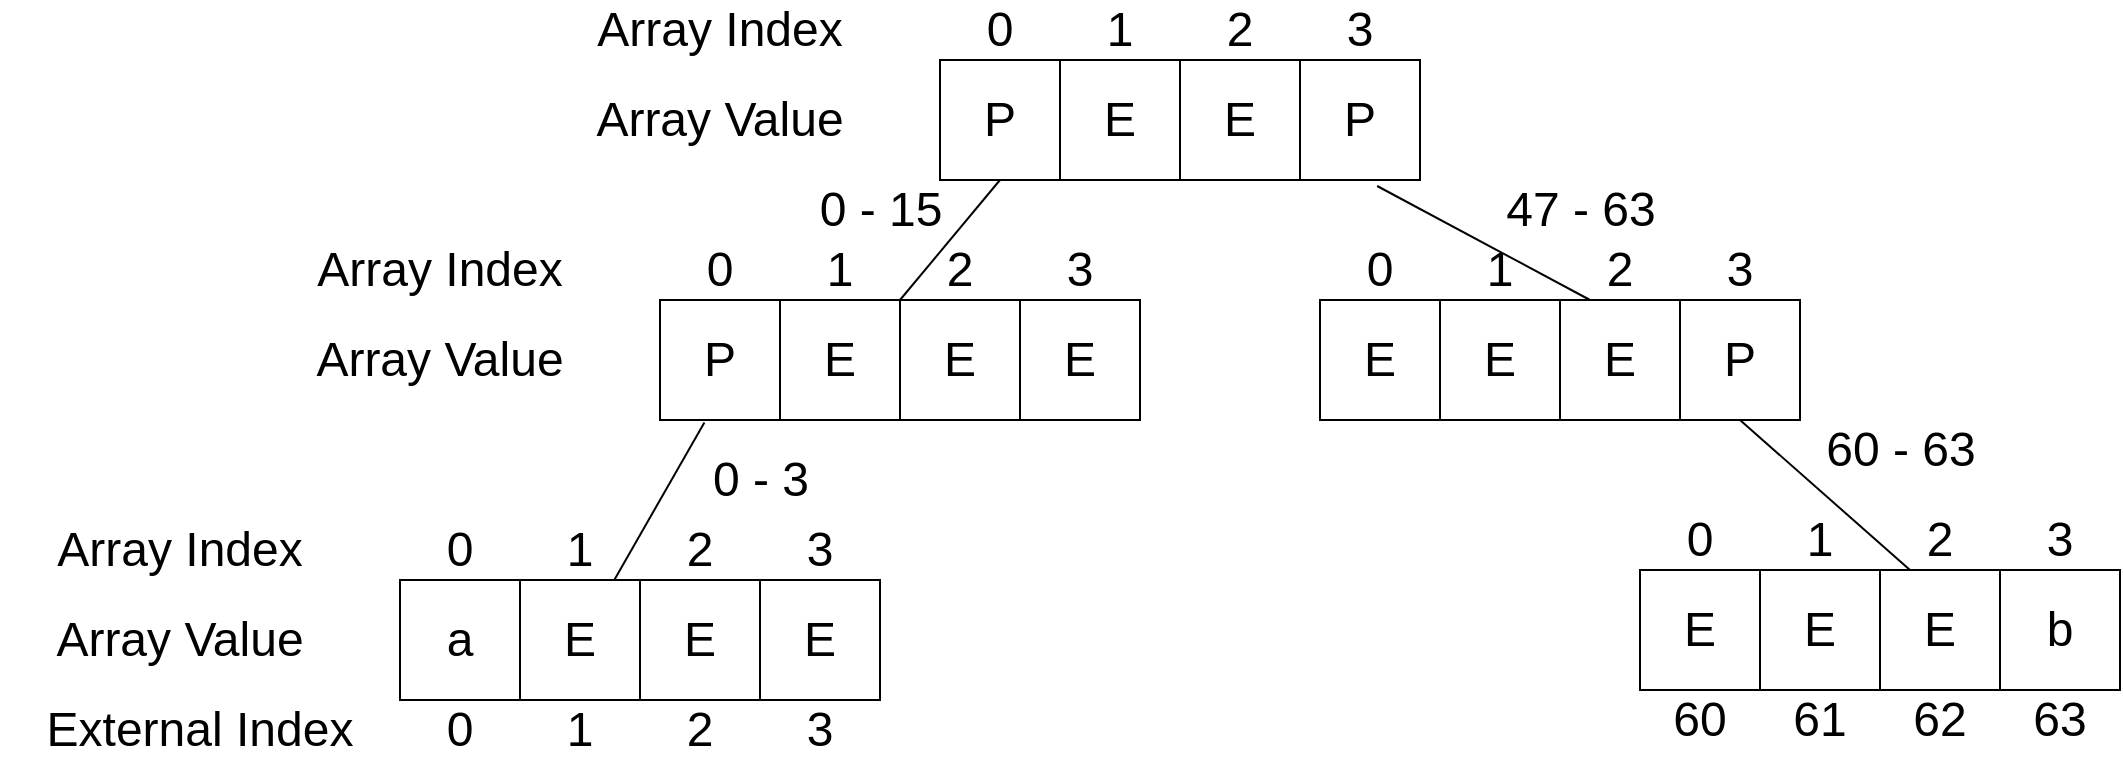 <mxfile version="16.5.1" type="device"><diagram id="O4jIf51jikYerd3G6u9J" name="Page-1"><mxGraphModel dx="1102" dy="734" grid="1" gridSize="10" guides="1" tooltips="1" connect="1" arrows="1" fold="1" page="1" pageScale="1" pageWidth="850" pageHeight="1100" math="0" shadow="0"><root><mxCell id="0"/><mxCell id="1" parent="0"/><mxCell id="8a6ExuWJA7Mi2WjmINP_-1" value="a" style="rounded=0;whiteSpace=wrap;html=1;fontSize=24;" parent="1" vertex="1"><mxGeometry x="360" y="350" width="60" height="60" as="geometry"/></mxCell><mxCell id="8a6ExuWJA7Mi2WjmINP_-2" value="E" style="rounded=0;whiteSpace=wrap;html=1;fontSize=24;" parent="1" vertex="1"><mxGeometry x="420" y="350" width="60" height="60" as="geometry"/></mxCell><mxCell id="8a6ExuWJA7Mi2WjmINP_-3" value="E" style="rounded=0;whiteSpace=wrap;html=1;fontSize=24;" parent="1" vertex="1"><mxGeometry x="480" y="350" width="60" height="60" as="geometry"/></mxCell><mxCell id="8a6ExuWJA7Mi2WjmINP_-4" value="E" style="rounded=0;whiteSpace=wrap;html=1;fontSize=24;" parent="1" vertex="1"><mxGeometry x="540" y="350" width="60" height="60" as="geometry"/></mxCell><mxCell id="8a6ExuWJA7Mi2WjmINP_-6" value="0" style="text;html=1;strokeColor=none;fillColor=none;align=center;verticalAlign=middle;whiteSpace=wrap;rounded=0;fontSize=24;" parent="1" vertex="1"><mxGeometry x="360" y="320" width="60" height="30" as="geometry"/></mxCell><mxCell id="8a6ExuWJA7Mi2WjmINP_-7" value="1" style="text;html=1;strokeColor=none;fillColor=none;align=center;verticalAlign=middle;whiteSpace=wrap;rounded=0;fontSize=24;" parent="1" vertex="1"><mxGeometry x="420" y="320" width="60" height="30" as="geometry"/></mxCell><mxCell id="8a6ExuWJA7Mi2WjmINP_-8" value="2" style="text;html=1;strokeColor=none;fillColor=none;align=center;verticalAlign=middle;whiteSpace=wrap;rounded=0;fontSize=24;" parent="1" vertex="1"><mxGeometry x="480" y="320" width="60" height="30" as="geometry"/></mxCell><mxCell id="8a6ExuWJA7Mi2WjmINP_-9" value="3" style="text;html=1;strokeColor=none;fillColor=none;align=center;verticalAlign=middle;whiteSpace=wrap;rounded=0;fontSize=24;" parent="1" vertex="1"><mxGeometry x="540" y="320" width="60" height="30" as="geometry"/></mxCell><mxCell id="8a6ExuWJA7Mi2WjmINP_-10" value="Array Index" style="text;html=1;strokeColor=none;fillColor=none;align=center;verticalAlign=middle;whiteSpace=wrap;rounded=0;fontSize=24;" parent="1" vertex="1"><mxGeometry x="160" y="320" width="180" height="30" as="geometry"/></mxCell><mxCell id="8a6ExuWJA7Mi2WjmINP_-11" value="Array Value" style="text;html=1;strokeColor=none;fillColor=none;align=center;verticalAlign=middle;whiteSpace=wrap;rounded=0;fontSize=24;" parent="1" vertex="1"><mxGeometry x="160" y="365" width="180" height="30" as="geometry"/></mxCell><mxCell id="8a6ExuWJA7Mi2WjmINP_-12" value="External Index" style="text;html=1;strokeColor=none;fillColor=none;align=center;verticalAlign=middle;whiteSpace=wrap;rounded=0;fontSize=24;" parent="1" vertex="1"><mxGeometry x="170" y="410" width="180" height="30" as="geometry"/></mxCell><mxCell id="8a6ExuWJA7Mi2WjmINP_-13" value="0" style="text;html=1;strokeColor=none;fillColor=none;align=center;verticalAlign=middle;whiteSpace=wrap;rounded=0;fontSize=24;" parent="1" vertex="1"><mxGeometry x="360" y="410" width="60" height="30" as="geometry"/></mxCell><mxCell id="8a6ExuWJA7Mi2WjmINP_-14" value="1" style="text;html=1;strokeColor=none;fillColor=none;align=center;verticalAlign=middle;whiteSpace=wrap;rounded=0;fontSize=24;" parent="1" vertex="1"><mxGeometry x="420" y="410" width="60" height="30" as="geometry"/></mxCell><mxCell id="8a6ExuWJA7Mi2WjmINP_-15" value="2" style="text;html=1;strokeColor=none;fillColor=none;align=center;verticalAlign=middle;whiteSpace=wrap;rounded=0;fontSize=24;" parent="1" vertex="1"><mxGeometry x="480" y="410" width="60" height="30" as="geometry"/></mxCell><mxCell id="8a6ExuWJA7Mi2WjmINP_-16" value="3" style="text;html=1;strokeColor=none;fillColor=none;align=center;verticalAlign=middle;whiteSpace=wrap;rounded=0;fontSize=24;" parent="1" vertex="1"><mxGeometry x="540" y="410" width="60" height="30" as="geometry"/></mxCell><mxCell id="8a6ExuWJA7Mi2WjmINP_-17" value="P" style="rounded=0;whiteSpace=wrap;html=1;fontSize=24;" parent="1" vertex="1"><mxGeometry x="490" y="210" width="60" height="60" as="geometry"/></mxCell><mxCell id="8a6ExuWJA7Mi2WjmINP_-18" value="E" style="rounded=0;whiteSpace=wrap;html=1;fontSize=24;" parent="1" vertex="1"><mxGeometry x="550" y="210" width="60" height="60" as="geometry"/></mxCell><mxCell id="8a6ExuWJA7Mi2WjmINP_-19" value="E" style="rounded=0;whiteSpace=wrap;html=1;fontSize=24;" parent="1" vertex="1"><mxGeometry x="610" y="210" width="60" height="60" as="geometry"/></mxCell><mxCell id="8a6ExuWJA7Mi2WjmINP_-20" value="E" style="rounded=0;whiteSpace=wrap;html=1;fontSize=24;" parent="1" vertex="1"><mxGeometry x="670" y="210" width="60" height="60" as="geometry"/></mxCell><mxCell id="8a6ExuWJA7Mi2WjmINP_-21" value="0" style="text;html=1;strokeColor=none;fillColor=none;align=center;verticalAlign=middle;whiteSpace=wrap;rounded=0;fontSize=24;" parent="1" vertex="1"><mxGeometry x="490" y="180" width="60" height="30" as="geometry"/></mxCell><mxCell id="8a6ExuWJA7Mi2WjmINP_-22" value="1" style="text;html=1;strokeColor=none;fillColor=none;align=center;verticalAlign=middle;whiteSpace=wrap;rounded=0;fontSize=24;" parent="1" vertex="1"><mxGeometry x="550" y="180" width="60" height="30" as="geometry"/></mxCell><mxCell id="8a6ExuWJA7Mi2WjmINP_-23" value="2" style="text;html=1;strokeColor=none;fillColor=none;align=center;verticalAlign=middle;whiteSpace=wrap;rounded=0;fontSize=24;" parent="1" vertex="1"><mxGeometry x="610" y="180" width="60" height="30" as="geometry"/></mxCell><mxCell id="8a6ExuWJA7Mi2WjmINP_-24" value="3" style="text;html=1;strokeColor=none;fillColor=none;align=center;verticalAlign=middle;whiteSpace=wrap;rounded=0;fontSize=24;" parent="1" vertex="1"><mxGeometry x="670" y="180" width="60" height="30" as="geometry"/></mxCell><mxCell id="8a6ExuWJA7Mi2WjmINP_-25" value="Array Index" style="text;html=1;strokeColor=none;fillColor=none;align=center;verticalAlign=middle;whiteSpace=wrap;rounded=0;fontSize=24;" parent="1" vertex="1"><mxGeometry x="290" y="180" width="180" height="30" as="geometry"/></mxCell><mxCell id="8a6ExuWJA7Mi2WjmINP_-26" value="Array Value" style="text;html=1;strokeColor=none;fillColor=none;align=center;verticalAlign=middle;whiteSpace=wrap;rounded=0;fontSize=24;" parent="1" vertex="1"><mxGeometry x="290" y="225" width="180" height="30" as="geometry"/></mxCell><mxCell id="8a6ExuWJA7Mi2WjmINP_-44" value="" style="endArrow=none;html=1;rounded=0;fontSize=24;exitX=1;exitY=1;exitDx=0;exitDy=0;entryX=0.5;entryY=1;entryDx=0;entryDy=0;" parent="1" source="8a6ExuWJA7Mi2WjmINP_-22" target="8a6ExuWJA7Mi2WjmINP_-49" edge="1"><mxGeometry width="50" height="50" relative="1" as="geometry"><mxPoint x="380" y="290" as="sourcePoint"/><mxPoint x="430" y="240" as="targetPoint"/></mxGeometry></mxCell><mxCell id="8a6ExuWJA7Mi2WjmINP_-46" value="0 - 3" style="text;html=1;align=center;verticalAlign=middle;resizable=0;points=[];autosize=1;strokeColor=none;fillColor=none;fontSize=24;" parent="1" vertex="1"><mxGeometry x="510" y="285" width="60" height="30" as="geometry"/></mxCell><mxCell id="8a6ExuWJA7Mi2WjmINP_-49" value="P" style="rounded=0;whiteSpace=wrap;html=1;fontSize=24;" parent="1" vertex="1"><mxGeometry x="630" y="90" width="60" height="60" as="geometry"/></mxCell><mxCell id="8a6ExuWJA7Mi2WjmINP_-50" value="E" style="rounded=0;whiteSpace=wrap;html=1;fontSize=24;" parent="1" vertex="1"><mxGeometry x="690" y="90" width="60" height="60" as="geometry"/></mxCell><mxCell id="8a6ExuWJA7Mi2WjmINP_-51" value="E" style="rounded=0;whiteSpace=wrap;html=1;fontSize=24;" parent="1" vertex="1"><mxGeometry x="750" y="90" width="60" height="60" as="geometry"/></mxCell><mxCell id="8a6ExuWJA7Mi2WjmINP_-52" value="P" style="rounded=0;whiteSpace=wrap;html=1;fontSize=24;" parent="1" vertex="1"><mxGeometry x="810" y="90" width="60" height="60" as="geometry"/></mxCell><mxCell id="8a6ExuWJA7Mi2WjmINP_-53" value="0" style="text;html=1;strokeColor=none;fillColor=none;align=center;verticalAlign=middle;whiteSpace=wrap;rounded=0;fontSize=24;" parent="1" vertex="1"><mxGeometry x="630" y="60" width="60" height="30" as="geometry"/></mxCell><mxCell id="8a6ExuWJA7Mi2WjmINP_-54" value="1" style="text;html=1;strokeColor=none;fillColor=none;align=center;verticalAlign=middle;whiteSpace=wrap;rounded=0;fontSize=24;" parent="1" vertex="1"><mxGeometry x="690" y="60" width="60" height="30" as="geometry"/></mxCell><mxCell id="8a6ExuWJA7Mi2WjmINP_-55" value="2" style="text;html=1;strokeColor=none;fillColor=none;align=center;verticalAlign=middle;whiteSpace=wrap;rounded=0;fontSize=24;" parent="1" vertex="1"><mxGeometry x="750" y="60" width="60" height="30" as="geometry"/></mxCell><mxCell id="8a6ExuWJA7Mi2WjmINP_-56" value="3" style="text;html=1;strokeColor=none;fillColor=none;align=center;verticalAlign=middle;whiteSpace=wrap;rounded=0;fontSize=24;" parent="1" vertex="1"><mxGeometry x="810" y="60" width="60" height="30" as="geometry"/></mxCell><mxCell id="8a6ExuWJA7Mi2WjmINP_-57" value="Array Index" style="text;html=1;strokeColor=none;fillColor=none;align=center;verticalAlign=middle;whiteSpace=wrap;rounded=0;fontSize=24;" parent="1" vertex="1"><mxGeometry x="430" y="60" width="180" height="30" as="geometry"/></mxCell><mxCell id="8a6ExuWJA7Mi2WjmINP_-58" value="Array Value" style="text;html=1;strokeColor=none;fillColor=none;align=center;verticalAlign=middle;whiteSpace=wrap;rounded=0;fontSize=24;" parent="1" vertex="1"><mxGeometry x="430" y="105" width="180" height="30" as="geometry"/></mxCell><mxCell id="8a6ExuWJA7Mi2WjmINP_-61" value="" style="endArrow=none;html=1;rounded=0;fontSize=24;exitX=0.37;exitY=1.02;exitDx=0;exitDy=0;exitPerimeter=0;" parent="1" source="8a6ExuWJA7Mi2WjmINP_-17" target="8a6ExuWJA7Mi2WjmINP_-2" edge="1"><mxGeometry width="50" height="50" relative="1" as="geometry"><mxPoint x="620" y="220" as="sourcePoint"/><mxPoint x="620" y="160" as="targetPoint"/></mxGeometry></mxCell><mxCell id="8a6ExuWJA7Mi2WjmINP_-62" value="0 - 15" style="text;html=1;align=center;verticalAlign=middle;resizable=0;points=[];autosize=1;strokeColor=none;fillColor=none;fontSize=24;" parent="1" vertex="1"><mxGeometry x="560" y="150" width="80" height="30" as="geometry"/></mxCell><mxCell id="8a6ExuWJA7Mi2WjmINP_-63" value="E" style="rounded=0;whiteSpace=wrap;html=1;fontSize=24;" parent="1" vertex="1"><mxGeometry x="820" y="210" width="60" height="60" as="geometry"/></mxCell><mxCell id="8a6ExuWJA7Mi2WjmINP_-64" value="E" style="rounded=0;whiteSpace=wrap;html=1;fontSize=24;" parent="1" vertex="1"><mxGeometry x="880" y="210" width="60" height="60" as="geometry"/></mxCell><mxCell id="8a6ExuWJA7Mi2WjmINP_-65" value="E" style="rounded=0;whiteSpace=wrap;html=1;fontSize=24;" parent="1" vertex="1"><mxGeometry x="940" y="210" width="60" height="60" as="geometry"/></mxCell><mxCell id="8a6ExuWJA7Mi2WjmINP_-66" value="P" style="rounded=0;whiteSpace=wrap;html=1;fontSize=24;" parent="1" vertex="1"><mxGeometry x="1000" y="210" width="60" height="60" as="geometry"/></mxCell><mxCell id="8a6ExuWJA7Mi2WjmINP_-67" value="0" style="text;html=1;strokeColor=none;fillColor=none;align=center;verticalAlign=middle;whiteSpace=wrap;rounded=0;fontSize=24;" parent="1" vertex="1"><mxGeometry x="820" y="180" width="60" height="30" as="geometry"/></mxCell><mxCell id="8a6ExuWJA7Mi2WjmINP_-68" value="1" style="text;html=1;strokeColor=none;fillColor=none;align=center;verticalAlign=middle;whiteSpace=wrap;rounded=0;fontSize=24;" parent="1" vertex="1"><mxGeometry x="880" y="180" width="60" height="30" as="geometry"/></mxCell><mxCell id="8a6ExuWJA7Mi2WjmINP_-69" value="2" style="text;html=1;strokeColor=none;fillColor=none;align=center;verticalAlign=middle;whiteSpace=wrap;rounded=0;fontSize=24;" parent="1" vertex="1"><mxGeometry x="940" y="180" width="60" height="30" as="geometry"/></mxCell><mxCell id="8a6ExuWJA7Mi2WjmINP_-70" value="3" style="text;html=1;strokeColor=none;fillColor=none;align=center;verticalAlign=middle;whiteSpace=wrap;rounded=0;fontSize=24;" parent="1" vertex="1"><mxGeometry x="1000" y="180" width="60" height="30" as="geometry"/></mxCell><mxCell id="8a6ExuWJA7Mi2WjmINP_-73" value="" style="endArrow=none;html=1;rounded=0;fontSize=24;entryX=0.643;entryY=1.05;entryDx=0;entryDy=0;entryPerimeter=0;exitX=0.25;exitY=1;exitDx=0;exitDy=0;" parent="1" source="8a6ExuWJA7Mi2WjmINP_-69" target="8a6ExuWJA7Mi2WjmINP_-52" edge="1"><mxGeometry width="50" height="50" relative="1" as="geometry"><mxPoint x="630" y="290" as="sourcePoint"/><mxPoint x="680" y="240" as="targetPoint"/></mxGeometry></mxCell><mxCell id="8a6ExuWJA7Mi2WjmINP_-74" value="E" style="rounded=0;whiteSpace=wrap;html=1;fontSize=24;" parent="1" vertex="1"><mxGeometry x="980" y="345" width="60" height="60" as="geometry"/></mxCell><mxCell id="8a6ExuWJA7Mi2WjmINP_-75" value="E" style="rounded=0;whiteSpace=wrap;html=1;fontSize=24;" parent="1" vertex="1"><mxGeometry x="1040" y="345" width="60" height="60" as="geometry"/></mxCell><mxCell id="8a6ExuWJA7Mi2WjmINP_-76" value="E" style="rounded=0;whiteSpace=wrap;html=1;fontSize=24;" parent="1" vertex="1"><mxGeometry x="1100" y="345" width="60" height="60" as="geometry"/></mxCell><mxCell id="8a6ExuWJA7Mi2WjmINP_-77" value="b" style="rounded=0;whiteSpace=wrap;html=1;fontSize=24;" parent="1" vertex="1"><mxGeometry x="1160" y="345" width="60" height="60" as="geometry"/></mxCell><mxCell id="8a6ExuWJA7Mi2WjmINP_-78" value="0" style="text;html=1;strokeColor=none;fillColor=none;align=center;verticalAlign=middle;whiteSpace=wrap;rounded=0;fontSize=24;" parent="1" vertex="1"><mxGeometry x="980" y="315" width="60" height="30" as="geometry"/></mxCell><mxCell id="8a6ExuWJA7Mi2WjmINP_-79" value="1" style="text;html=1;strokeColor=none;fillColor=none;align=center;verticalAlign=middle;whiteSpace=wrap;rounded=0;fontSize=24;" parent="1" vertex="1"><mxGeometry x="1040" y="315" width="60" height="30" as="geometry"/></mxCell><mxCell id="8a6ExuWJA7Mi2WjmINP_-80" value="2" style="text;html=1;strokeColor=none;fillColor=none;align=center;verticalAlign=middle;whiteSpace=wrap;rounded=0;fontSize=24;" parent="1" vertex="1"><mxGeometry x="1100" y="315" width="60" height="30" as="geometry"/></mxCell><mxCell id="8a6ExuWJA7Mi2WjmINP_-81" value="3" style="text;html=1;strokeColor=none;fillColor=none;align=center;verticalAlign=middle;whiteSpace=wrap;rounded=0;fontSize=24;" parent="1" vertex="1"><mxGeometry x="1160" y="315" width="60" height="30" as="geometry"/></mxCell><mxCell id="8a6ExuWJA7Mi2WjmINP_-82" value="60" style="text;html=1;strokeColor=none;fillColor=none;align=center;verticalAlign=middle;whiteSpace=wrap;rounded=0;fontSize=24;" parent="1" vertex="1"><mxGeometry x="980" y="405" width="60" height="30" as="geometry"/></mxCell><mxCell id="8a6ExuWJA7Mi2WjmINP_-83" value="61" style="text;html=1;strokeColor=none;fillColor=none;align=center;verticalAlign=middle;whiteSpace=wrap;rounded=0;fontSize=24;" parent="1" vertex="1"><mxGeometry x="1040" y="405" width="60" height="30" as="geometry"/></mxCell><mxCell id="8a6ExuWJA7Mi2WjmINP_-84" value="62" style="text;html=1;strokeColor=none;fillColor=none;align=center;verticalAlign=middle;whiteSpace=wrap;rounded=0;fontSize=24;" parent="1" vertex="1"><mxGeometry x="1100" y="405" width="60" height="30" as="geometry"/></mxCell><mxCell id="8a6ExuWJA7Mi2WjmINP_-85" value="63" style="text;html=1;strokeColor=none;fillColor=none;align=center;verticalAlign=middle;whiteSpace=wrap;rounded=0;fontSize=24;" parent="1" vertex="1"><mxGeometry x="1160" y="405" width="60" height="30" as="geometry"/></mxCell><mxCell id="8a6ExuWJA7Mi2WjmINP_-86" value="" style="endArrow=none;html=1;rounded=0;fontSize=24;exitX=0.25;exitY=1;exitDx=0;exitDy=0;entryX=0.5;entryY=1;entryDx=0;entryDy=0;" parent="1" source="8a6ExuWJA7Mi2WjmINP_-80" target="8a6ExuWJA7Mi2WjmINP_-66" edge="1"><mxGeometry width="50" height="50" relative="1" as="geometry"><mxPoint x="790" y="290" as="sourcePoint"/><mxPoint x="840" y="240" as="targetPoint"/></mxGeometry></mxCell><mxCell id="jq4EPzi26GtcxsTzu3ce-1" value="47 - 63" style="text;html=1;align=center;verticalAlign=middle;resizable=0;points=[];autosize=1;strokeColor=none;fillColor=none;fontSize=24;" vertex="1" parent="1"><mxGeometry x="905" y="150" width="90" height="30" as="geometry"/></mxCell><mxCell id="jq4EPzi26GtcxsTzu3ce-2" value="60 - 63" style="text;html=1;align=center;verticalAlign=middle;resizable=0;points=[];autosize=1;strokeColor=none;fillColor=none;fontSize=24;" vertex="1" parent="1"><mxGeometry x="1065" y="270" width="90" height="30" as="geometry"/></mxCell></root></mxGraphModel></diagram></mxfile>